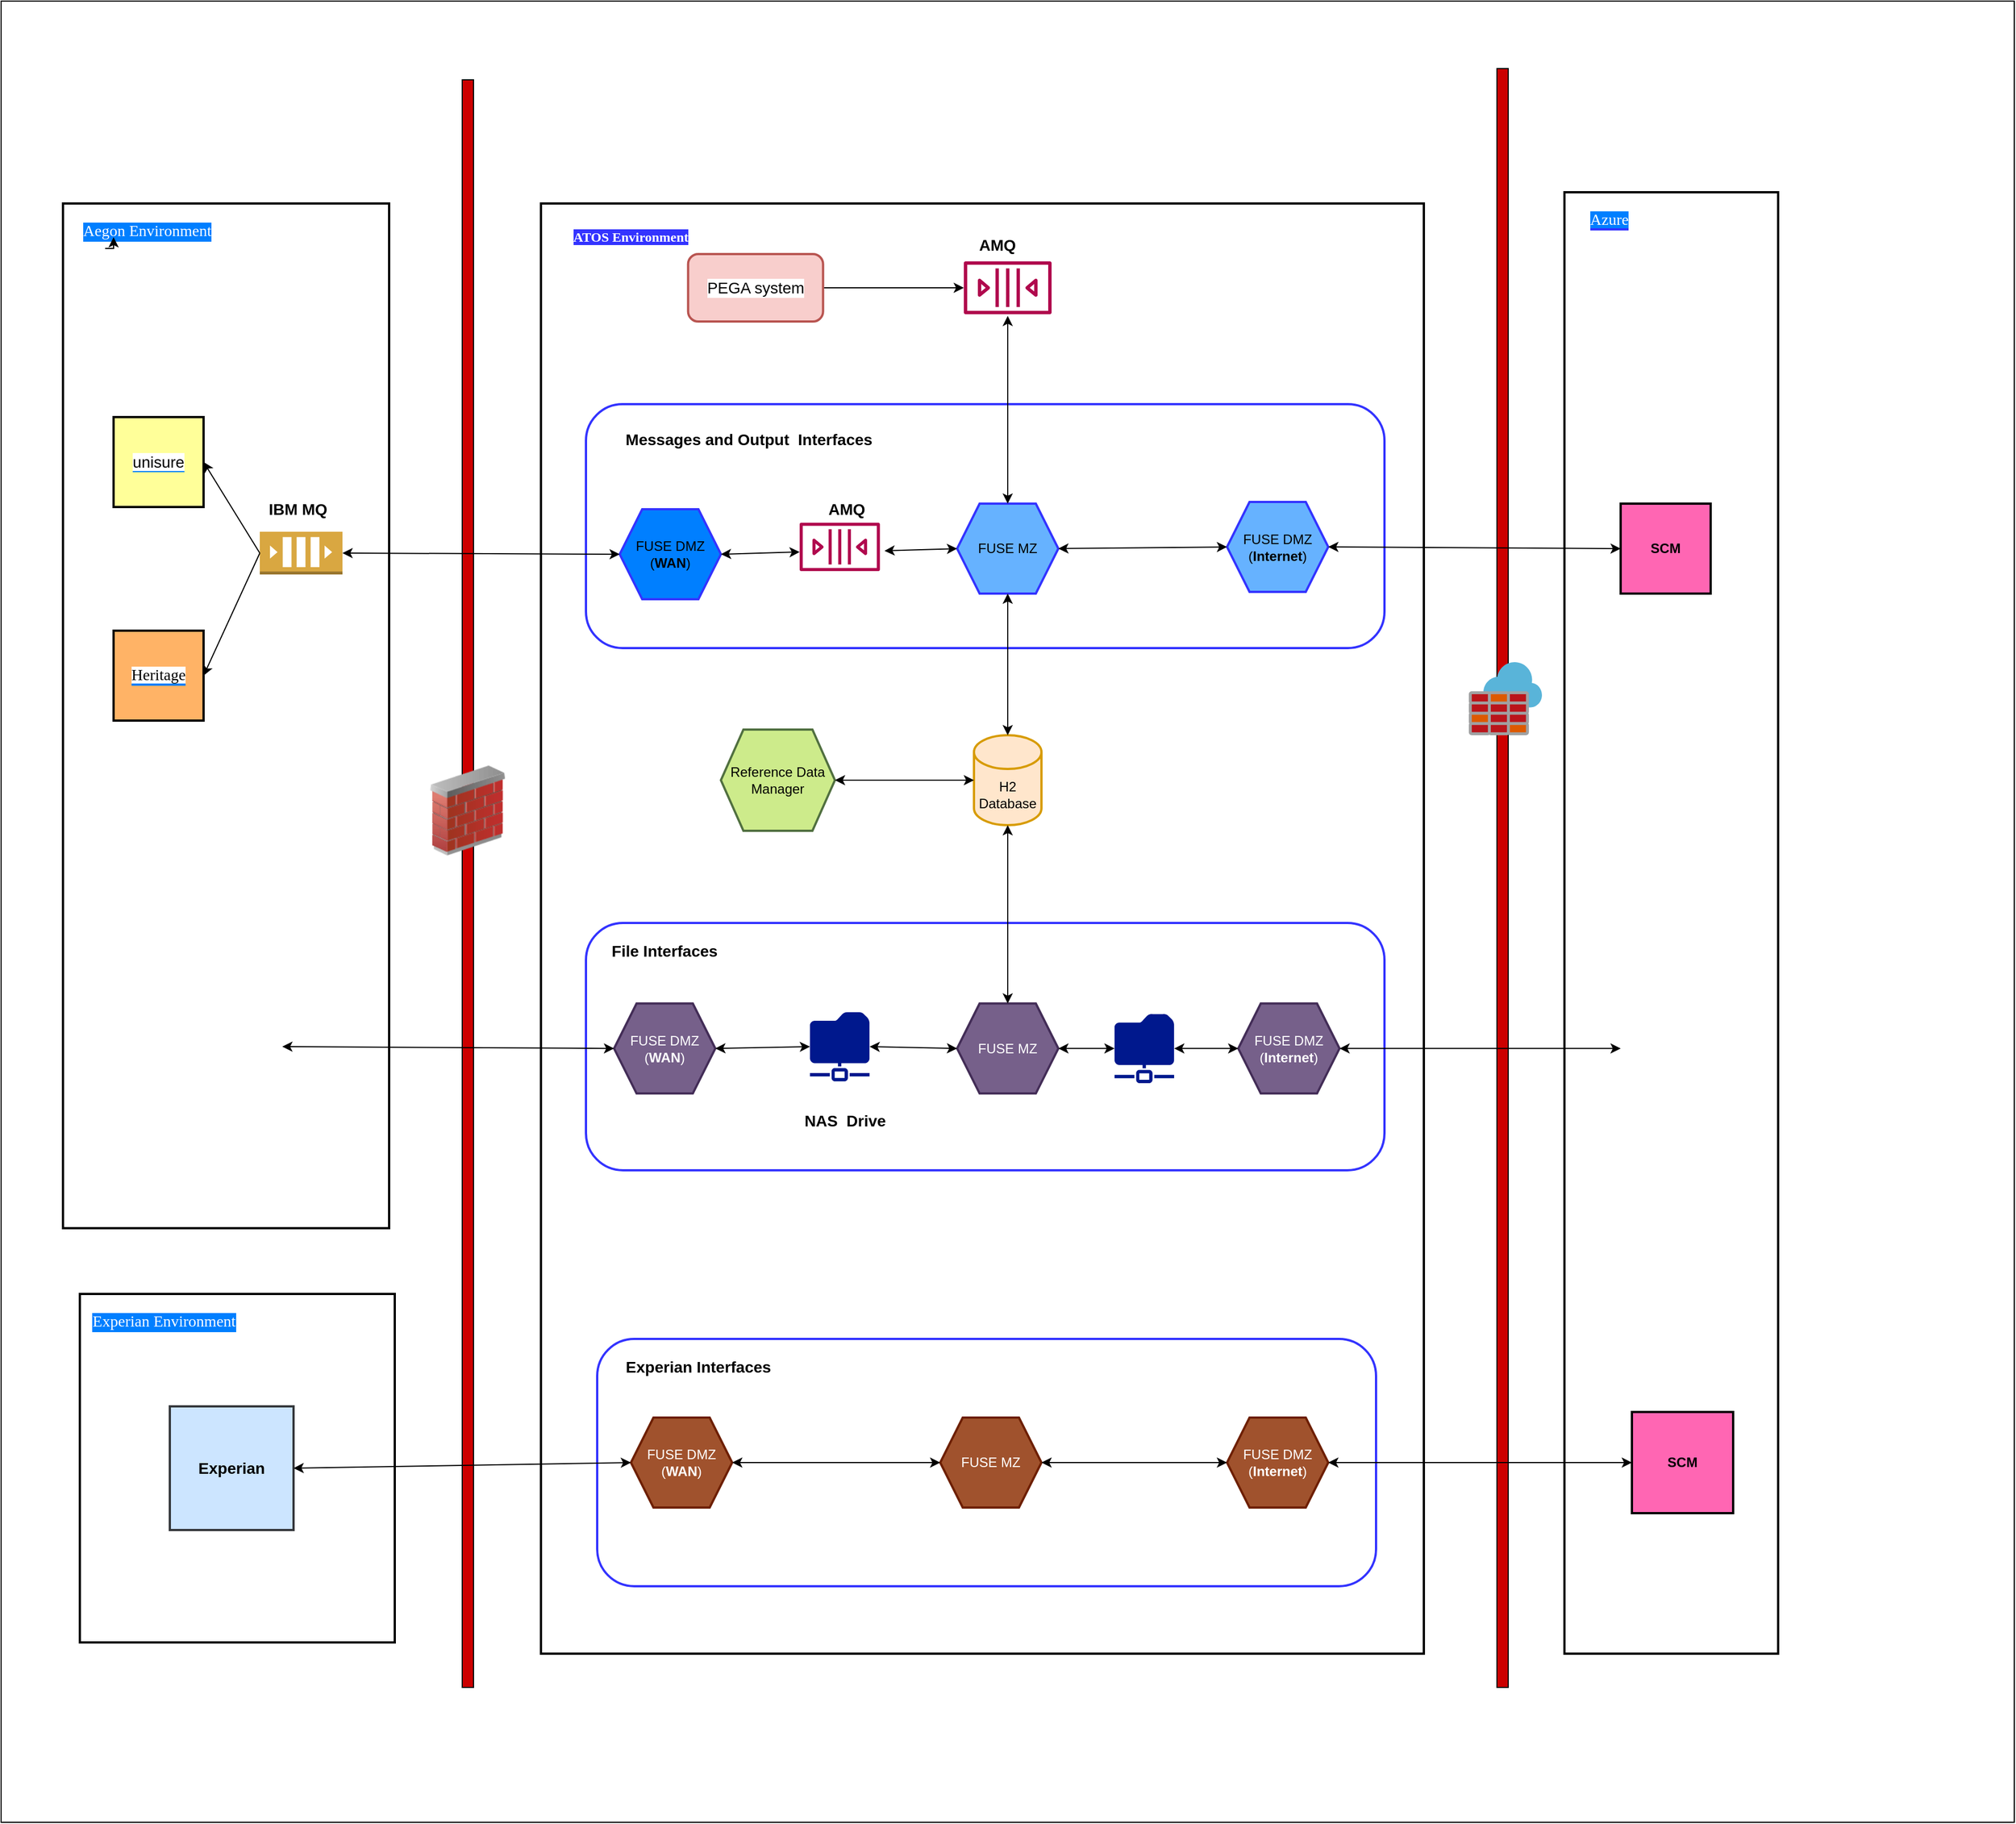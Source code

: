 <mxfile version="17.4.0" type="github">
  <diagram id="V6QHfMiRqVxOChgMFrc-" name="Page-1">
    <mxGraphModel dx="2500" dy="1705" grid="1" gridSize="10" guides="1" tooltips="1" connect="1" arrows="1" fold="1" page="1" pageScale="1" pageWidth="850" pageHeight="1100" math="0" shadow="0">
      <root>
        <mxCell id="0" />
        <mxCell id="1" parent="0" />
        <mxCell id="h0OjAdlszt1tEg1Gr9Ha-38" value="" style="rounded=0;whiteSpace=wrap;html=1;labelBackgroundColor=#FFFFFF;fontFamily=Helvetica;fontSize=14;fillColor=#fff2cc;strokeColor=#d6b656;" vertex="1" parent="1">
          <mxGeometry x="120" y="335" width="460" height="275" as="geometry" />
        </mxCell>
        <mxCell id="h0OjAdlszt1tEg1Gr9Ha-36" value="" style="rounded=0;whiteSpace=wrap;html=1;labelBackgroundColor=#FFFFFF;fontFamily=Helvetica;fontSize=14;fontColor=#000000;fillColor=#FFFFFF;" vertex="1" parent="1">
          <mxGeometry x="-480" y="-70" width="1790" height="1620" as="geometry" />
        </mxCell>
        <mxCell id="h0OjAdlszt1tEg1Gr9Ha-4" value="" style="rounded=0;whiteSpace=wrap;html=1;strokeWidth=2;" vertex="1" parent="1">
          <mxGeometry y="110" width="785" height="1290" as="geometry" />
        </mxCell>
        <mxCell id="h0OjAdlszt1tEg1Gr9Ha-15" value="" style="rounded=0;whiteSpace=wrap;html=1;fillColor=#FFFFFF;strokeWidth=2;" vertex="1" parent="1">
          <mxGeometry x="910" y="100" width="190" height="1300" as="geometry" />
        </mxCell>
        <mxCell id="h0OjAdlszt1tEg1Gr9Ha-16" value="Reference Data Manager" style="shape=hexagon;perimeter=hexagonPerimeter2;whiteSpace=wrap;html=1;fixedSize=1;fillColor=#cdeb8b;strokeWidth=2;strokeColor=#517040;" vertex="1" parent="1">
          <mxGeometry x="160" y="578" width="101.36" height="90" as="geometry" />
        </mxCell>
        <mxCell id="h0OjAdlszt1tEg1Gr9Ha-17" value="H2 Database" style="shape=cylinder3;whiteSpace=wrap;html=1;boundedLbl=1;backgroundOutline=1;size=15;fillColor=#ffe6cc;strokeColor=#d79b00;strokeWidth=2;" vertex="1" parent="1">
          <mxGeometry x="385" y="583" width="60" height="80" as="geometry" />
        </mxCell>
        <mxCell id="h0OjAdlszt1tEg1Gr9Ha-20" value="&lt;b&gt;SCM&lt;/b&gt;" style="whiteSpace=wrap;html=1;aspect=fixed;fillColor=#FF66B3;strokeWidth=2;" vertex="1" parent="1">
          <mxGeometry x="960" y="377" width="80" height="80" as="geometry" />
        </mxCell>
        <mxCell id="h0OjAdlszt1tEg1Gr9Ha-21" value="&lt;font face=&quot;Georgia&quot; color=&quot;#ffffff&quot;&gt;&lt;b style=&quot;background-color: rgb(51 , 51 , 255)&quot;&gt;ATOS Environment&lt;/b&gt;&lt;/font&gt;" style="text;html=1;strokeColor=none;fillColor=none;align=center;verticalAlign=middle;whiteSpace=wrap;rounded=0;" vertex="1" parent="1">
          <mxGeometry x="10" y="125" width="140" height="30" as="geometry" />
        </mxCell>
        <mxCell id="h0OjAdlszt1tEg1Gr9Ha-22" value="&lt;span style=&quot;background-color: rgb(0 , 127 , 255)&quot;&gt;Azure&lt;/span&gt;" style="text;html=1;strokeColor=none;fillColor=none;align=center;verticalAlign=middle;whiteSpace=wrap;rounded=0;labelBackgroundColor=#3333FF;fontFamily=Georgia;fontSize=14;fontColor=#FFFFFF;" vertex="1" parent="1">
          <mxGeometry x="920" y="110" width="60" height="30" as="geometry" />
        </mxCell>
        <mxCell id="h0OjAdlszt1tEg1Gr9Ha-23" value="" style="rounded=0;whiteSpace=wrap;html=1;labelBackgroundColor=#007FFF;fontFamily=Georgia;fontSize=14;fontColor=#FFFFFF;fillColor=#CC0000;" vertex="1" parent="1">
          <mxGeometry x="850" y="-10" width="10" height="1440" as="geometry" />
        </mxCell>
        <mxCell id="h0OjAdlszt1tEg1Gr9Ha-24" value="" style="sketch=0;aspect=fixed;html=1;points=[];align=center;image;fontSize=12;image=img/lib/mscae/Azure_Firewall.svg;labelBackgroundColor=#007FFF;fontFamily=Georgia;fontColor=#FFFFFF;fillColor=#CC0000;" vertex="1" parent="1">
          <mxGeometry x="825" y="518" width="65" height="65" as="geometry" />
        </mxCell>
        <mxCell id="h0OjAdlszt1tEg1Gr9Ha-28" value="" style="endArrow=classic;startArrow=classic;html=1;rounded=0;fontFamily=Georgia;fontSize=14;fontColor=#FFFFFF;entryX=1;entryY=0.5;entryDx=0;entryDy=0;exitX=0;exitY=0.5;exitDx=0;exitDy=0;exitPerimeter=0;" edge="1" parent="1" source="h0OjAdlszt1tEg1Gr9Ha-17" target="h0OjAdlszt1tEg1Gr9Ha-16">
          <mxGeometry width="50" height="50" relative="1" as="geometry">
            <mxPoint x="440" y="564.5" as="sourcePoint" />
            <mxPoint x="360" y="564.5" as="targetPoint" />
          </mxGeometry>
        </mxCell>
        <mxCell id="h0OjAdlszt1tEg1Gr9Ha-30" value="" style="rounded=0;whiteSpace=wrap;html=1;labelBackgroundColor=#007FFF;fontFamily=Georgia;fontSize=14;fontColor=#FFFFFF;fillColor=#FFFFFF;strokeWidth=2;" vertex="1" parent="1">
          <mxGeometry x="-425" y="110" width="290" height="911.5" as="geometry" />
        </mxCell>
        <mxCell id="h0OjAdlszt1tEg1Gr9Ha-31" value="Aegon Environment" style="text;html=1;strokeColor=none;fillColor=none;align=center;verticalAlign=middle;whiteSpace=wrap;rounded=0;labelBackgroundColor=#007FFF;fontFamily=Georgia;fontSize=14;fontColor=#FFFFFF;" vertex="1" parent="1">
          <mxGeometry x="-425" y="120" width="150" height="30" as="geometry" />
        </mxCell>
        <mxCell id="h0OjAdlszt1tEg1Gr9Ha-32" value="&lt;font face=&quot;Helvetica&quot; style=&quot;background-color: rgb(255 , 255 , 255)&quot; color=&quot;#000000&quot;&gt;unisure&lt;/font&gt;" style="whiteSpace=wrap;html=1;aspect=fixed;labelBackgroundColor=#007FFF;fontFamily=Georgia;fontSize=14;fontColor=#FFFFFF;fillColor=#FFFF99;strokeWidth=2;" vertex="1" parent="1">
          <mxGeometry x="-380" y="300" width="80" height="80" as="geometry" />
        </mxCell>
        <mxCell id="h0OjAdlszt1tEg1Gr9Ha-33" value="&lt;font color=&quot;#000000&quot; style=&quot;background-color: rgb(255 , 255 , 255)&quot;&gt;Heritage&lt;/font&gt;" style="whiteSpace=wrap;html=1;aspect=fixed;labelBackgroundColor=#007FFF;fontFamily=Georgia;fontSize=14;fontColor=#FFFFFF;fillColor=#FFB366;strokeWidth=2;" vertex="1" parent="1">
          <mxGeometry x="-380" y="490" width="80" height="80" as="geometry" />
        </mxCell>
        <mxCell id="h0OjAdlszt1tEg1Gr9Ha-34" value="" style="rounded=0;whiteSpace=wrap;html=1;labelBackgroundColor=#007FFF;fontFamily=Georgia;fontSize=14;fontColor=#FFFFFF;fillColor=#CC0000;" vertex="1" parent="1">
          <mxGeometry x="-70" width="10" height="1430" as="geometry" />
        </mxCell>
        <mxCell id="h0OjAdlszt1tEg1Gr9Ha-35" value="" style="image;html=1;image=img/lib/clip_art/networking/Firewall_02_128x128.png;labelBackgroundColor=#FFFFFF;fontFamily=Helvetica;fontSize=14;fontColor=#000000;fillColor=#FFFFFF;" vertex="1" parent="1">
          <mxGeometry x="-105" y="610" width="80" height="80" as="geometry" />
        </mxCell>
        <mxCell id="h0OjAdlszt1tEg1Gr9Ha-41" value="" style="outlineConnect=0;dashed=0;verticalLabelPosition=bottom;verticalAlign=top;align=center;html=1;shape=mxgraph.aws3.queue;fillColor=#D9A741;gradientColor=none;labelBackgroundColor=#FFFFFF;fontFamily=Helvetica;fontSize=14;fontColor=#000000;strokeWidth=3;" vertex="1" parent="1">
          <mxGeometry x="-250" y="402" width="73.5" height="38" as="geometry" />
        </mxCell>
        <mxCell id="h0OjAdlszt1tEg1Gr9Ha-43" value="" style="endArrow=classic;html=1;rounded=0;fontFamily=Helvetica;fontSize=14;fontColor=#000000;exitX=0;exitY=0.5;exitDx=0;exitDy=0;exitPerimeter=0;entryX=1;entryY=0.5;entryDx=0;entryDy=0;" edge="1" parent="1" source="h0OjAdlszt1tEg1Gr9Ha-41" target="h0OjAdlszt1tEg1Gr9Ha-32">
          <mxGeometry width="50" height="50" relative="1" as="geometry">
            <mxPoint x="-280" y="440" as="sourcePoint" />
            <mxPoint x="-230" y="390" as="targetPoint" />
          </mxGeometry>
        </mxCell>
        <mxCell id="h0OjAdlszt1tEg1Gr9Ha-44" value="" style="endArrow=classic;html=1;rounded=0;fontFamily=Helvetica;fontSize=14;fontColor=#000000;entryX=1;entryY=0.5;entryDx=0;entryDy=0;exitX=0;exitY=0.5;exitDx=0;exitDy=0;exitPerimeter=0;" edge="1" parent="1" source="h0OjAdlszt1tEg1Gr9Ha-41" target="h0OjAdlszt1tEg1Gr9Ha-33">
          <mxGeometry width="50" height="50" relative="1" as="geometry">
            <mxPoint x="-290" y="600" as="sourcePoint" />
            <mxPoint x="-240" y="550" as="targetPoint" />
          </mxGeometry>
        </mxCell>
        <mxCell id="h0OjAdlszt1tEg1Gr9Ha-49" value="" style="edgeStyle=orthogonalEdgeStyle;rounded=0;orthogonalLoop=1;jettySize=auto;html=1;fontFamily=Helvetica;fontSize=14;fontColor=#000000;" edge="1" parent="1" source="h0OjAdlszt1tEg1Gr9Ha-45" target="h0OjAdlszt1tEg1Gr9Ha-48">
          <mxGeometry relative="1" as="geometry" />
        </mxCell>
        <mxCell id="h0OjAdlszt1tEg1Gr9Ha-45" value="PEGA system" style="rounded=1;whiteSpace=wrap;html=1;labelBackgroundColor=#FFFFFF;fontFamily=Helvetica;fontSize=14;strokeWidth=2;fillColor=#f8cecc;strokeColor=#b85450;" vertex="1" parent="1">
          <mxGeometry x="130.82" y="155" width="120" height="60" as="geometry" />
        </mxCell>
        <mxCell id="h0OjAdlszt1tEg1Gr9Ha-48" value="" style="sketch=0;outlineConnect=0;fontColor=#232F3E;gradientColor=none;fillColor=#B0084D;strokeColor=none;dashed=0;verticalLabelPosition=bottom;verticalAlign=top;align=center;html=1;fontSize=12;fontStyle=0;aspect=fixed;pointerEvents=1;shape=mxgraph.aws4.queue;" vertex="1" parent="1">
          <mxGeometry x="376" y="161.5" width="78" height="47" as="geometry" />
        </mxCell>
        <mxCell id="h0OjAdlszt1tEg1Gr9Ha-51" value="&lt;b&gt;AMQ&lt;/b&gt;" style="text;html=1;strokeColor=none;fillColor=none;align=center;verticalAlign=middle;whiteSpace=wrap;rounded=0;labelBackgroundColor=#FFFFFF;fontFamily=Helvetica;fontSize=14;fontColor=#000000;" vertex="1" parent="1">
          <mxGeometry x="376" y="131.5" width="60" height="30" as="geometry" />
        </mxCell>
        <mxCell id="h0OjAdlszt1tEg1Gr9Ha-52" value="&lt;b&gt;IBM MQ&lt;/b&gt;" style="text;html=1;strokeColor=none;fillColor=none;align=center;verticalAlign=middle;whiteSpace=wrap;rounded=0;labelBackgroundColor=#FFFFFF;fontFamily=Helvetica;fontSize=14;fontColor=#000000;" vertex="1" parent="1">
          <mxGeometry x="-246.5" y="367" width="60" height="30" as="geometry" />
        </mxCell>
        <mxCell id="GlJD7MIny9OVklbY3U_Z-7" value="" style="rounded=1;whiteSpace=wrap;html=1;labelBackgroundColor=#FFFFFF;fontFamily=Helvetica;fontSize=14;fontColor=#000000;strokeColor=#3333FF;strokeWidth=2;fillColor=#FFFFFF;" vertex="1" parent="1">
          <mxGeometry x="40" y="750" width="710" height="220" as="geometry" />
        </mxCell>
        <mxCell id="GlJD7MIny9OVklbY3U_Z-8" value="FUSE DMZ&lt;br&gt;(&lt;b&gt;Internet&lt;/b&gt;)" style="shape=hexagon;perimeter=hexagonPerimeter2;whiteSpace=wrap;html=1;fixedSize=1;fillColor=#76608a;strokeWidth=2;strokeColor=#432D57;fontColor=#ffffff;" vertex="1" parent="1">
          <mxGeometry x="620" y="821.64" width="90" height="80" as="geometry" />
        </mxCell>
        <mxCell id="GlJD7MIny9OVklbY3U_Z-9" value="" style="sketch=0;aspect=fixed;pointerEvents=1;shadow=0;dashed=0;html=1;strokeColor=none;labelPosition=center;verticalLabelPosition=bottom;verticalAlign=top;align=center;fillColor=#00188D;shape=mxgraph.mscae.enterprise.shared_folder;labelBackgroundColor=#FFFFFF;fontFamily=Helvetica;fontSize=14;fontColor=#000000;" vertex="1" parent="1">
          <mxGeometry x="510" y="830.83" width="53" height="61.63" as="geometry" />
        </mxCell>
        <mxCell id="GlJD7MIny9OVklbY3U_Z-13" value="&lt;b&gt;File Interfaces&lt;/b&gt;" style="text;html=1;strokeColor=none;fillColor=none;align=center;verticalAlign=middle;whiteSpace=wrap;rounded=0;labelBackgroundColor=#FFFFFF;fontFamily=Helvetica;fontSize=14;fontColor=#000000;" vertex="1" parent="1">
          <mxGeometry x="60" y="760" width="100" height="30" as="geometry" />
        </mxCell>
        <mxCell id="5v7vYuDECeMwFSMEY1S--1" value="" style="shape=image;html=1;verticalAlign=top;verticalLabelPosition=bottom;labelBackgroundColor=#ffffff;imageAspect=0;aspect=fixed;image=https://cdn2.iconfinder.com/data/icons/whcompare-servers-web-hosting/50/sftp-128.png;fontFamily=Helvetica;fontSize=14;fontColor=#000000;strokeWidth=2;fillColor=#FFFFFF;" vertex="1" parent="1">
          <mxGeometry x="-310" y="820.0" width="80" height="80" as="geometry" />
        </mxCell>
        <mxCell id="5v7vYuDECeMwFSMEY1S--3" value="" style="shape=image;html=1;verticalAlign=top;verticalLabelPosition=bottom;labelBackgroundColor=#ffffff;imageAspect=0;aspect=fixed;image=https://cdn2.iconfinder.com/data/icons/whcompare-servers-web-hosting/50/sftp-128.png;fontFamily=Helvetica;fontSize=14;fontColor=#000000;strokeWidth=2;fillColor=#FFFFFF;" vertex="1" parent="1">
          <mxGeometry x="960" y="821.64" width="80" height="80" as="geometry" />
        </mxCell>
        <mxCell id="5v7vYuDECeMwFSMEY1S--4" value="FUSE DMZ&lt;br&gt;(&lt;b&gt;WAN&lt;/b&gt;)" style="shape=hexagon;perimeter=hexagonPerimeter2;whiteSpace=wrap;html=1;fixedSize=1;fillColor=#76608a;strokeWidth=2;strokeColor=#432D57;fontColor=#ffffff;" vertex="1" parent="1">
          <mxGeometry x="65" y="821.64" width="90" height="80" as="geometry" />
        </mxCell>
        <mxCell id="5v7vYuDECeMwFSMEY1S--5" value="" style="sketch=0;aspect=fixed;pointerEvents=1;shadow=0;dashed=0;html=1;strokeColor=none;labelPosition=center;verticalLabelPosition=bottom;verticalAlign=top;align=center;fillColor=#00188D;shape=mxgraph.mscae.enterprise.shared_folder;labelBackgroundColor=#FFFFFF;fontFamily=Helvetica;fontSize=14;fontColor=#000000;" vertex="1" parent="1">
          <mxGeometry x="239.18" y="829.19" width="53" height="61.63" as="geometry" />
        </mxCell>
        <mxCell id="5v7vYuDECeMwFSMEY1S--6" value="FUSE MZ" style="shape=hexagon;perimeter=hexagonPerimeter2;whiteSpace=wrap;html=1;fixedSize=1;fillColor=#76608a;strokeWidth=2;strokeColor=#432D57;fontColor=#ffffff;" vertex="1" parent="1">
          <mxGeometry x="370" y="821.64" width="90" height="80" as="geometry" />
        </mxCell>
        <mxCell id="5v7vYuDECeMwFSMEY1S--7" value="" style="rounded=1;whiteSpace=wrap;html=1;labelBackgroundColor=#FFFFFF;fontFamily=Helvetica;fontSize=14;fontColor=#000000;strokeColor=#3333FF;strokeWidth=2;fillColor=#FFFFFF;" vertex="1" parent="1">
          <mxGeometry x="40" y="288.5" width="710" height="217" as="geometry" />
        </mxCell>
        <mxCell id="5v7vYuDECeMwFSMEY1S--8" value="FUSE DMZ (&lt;b&gt;WAN&lt;/b&gt;)" style="shape=hexagon;perimeter=hexagonPerimeter2;whiteSpace=wrap;html=1;fixedSize=1;fillColor=#007FFF;strokeWidth=2;strokeColor=#3333FF;" vertex="1" parent="1">
          <mxGeometry x="70" y="382" width="90" height="80" as="geometry" />
        </mxCell>
        <mxCell id="5v7vYuDECeMwFSMEY1S--9" value="" style="sketch=0;outlineConnect=0;fontColor=#232F3E;gradientColor=none;fillColor=#B0084D;strokeColor=none;dashed=0;verticalLabelPosition=bottom;verticalAlign=top;align=center;html=1;fontSize=12;fontStyle=0;aspect=fixed;pointerEvents=1;shape=mxgraph.aws4.queue;" vertex="1" parent="1">
          <mxGeometry x="230" y="394" width="71.36" height="43" as="geometry" />
        </mxCell>
        <mxCell id="5v7vYuDECeMwFSMEY1S--10" value="FUSE MZ" style="shape=hexagon;perimeter=hexagonPerimeter2;whiteSpace=wrap;html=1;fixedSize=1;fillColor=#66B2FF;strokeWidth=2;strokeColor=#3333FF;" vertex="1" parent="1">
          <mxGeometry x="370" y="377" width="90" height="80" as="geometry" />
        </mxCell>
        <mxCell id="5v7vYuDECeMwFSMEY1S--11" value="FUSE DMZ (&lt;b&gt;Internet&lt;/b&gt;)" style="shape=hexagon;perimeter=hexagonPerimeter2;whiteSpace=wrap;html=1;fixedSize=1;fillColor=#66B2FF;strokeWidth=2;strokeColor=#3333FF;" vertex="1" parent="1">
          <mxGeometry x="610" y="375.5" width="90" height="80" as="geometry" />
        </mxCell>
        <mxCell id="5v7vYuDECeMwFSMEY1S--18" value="" style="rounded=1;whiteSpace=wrap;html=1;labelBackgroundColor=#FFFFFF;fontFamily=Helvetica;fontSize=14;fontColor=#000000;strokeColor=#3333FF;strokeWidth=2;fillColor=#FFFFFF;" vertex="1" parent="1">
          <mxGeometry x="50" y="1120" width="692.5" height="220" as="geometry" />
        </mxCell>
        <mxCell id="5v7vYuDECeMwFSMEY1S--22" value="&lt;b&gt;AMQ&lt;/b&gt;" style="text;html=1;strokeColor=none;fillColor=none;align=center;verticalAlign=middle;whiteSpace=wrap;rounded=0;labelBackgroundColor=#FFFFFF;fontFamily=Helvetica;fontSize=14;fontColor=#000000;" vertex="1" parent="1">
          <mxGeometry x="241.64" y="367" width="60" height="30" as="geometry" />
        </mxCell>
        <mxCell id="5v7vYuDECeMwFSMEY1S--23" value="FUSE DMZ&lt;br&gt;(&lt;b&gt;WAN&lt;/b&gt;)" style="shape=hexagon;perimeter=hexagonPerimeter2;whiteSpace=wrap;html=1;fixedSize=1;fillColor=#a0522d;strokeWidth=2;strokeColor=#6D1F00;fontColor=#ffffff;" vertex="1" parent="1">
          <mxGeometry x="80" y="1190" width="90" height="80" as="geometry" />
        </mxCell>
        <mxCell id="5v7vYuDECeMwFSMEY1S--24" value="FUSE MZ" style="shape=hexagon;perimeter=hexagonPerimeter2;whiteSpace=wrap;html=1;fixedSize=1;fillColor=#a0522d;strokeWidth=2;strokeColor=#6D1F00;fontColor=#ffffff;" vertex="1" parent="1">
          <mxGeometry x="355" y="1190" width="90" height="80" as="geometry" />
        </mxCell>
        <mxCell id="5v7vYuDECeMwFSMEY1S--25" value="FUSE DMZ&lt;br&gt;(&lt;b&gt;Internet&lt;/b&gt;)" style="shape=hexagon;perimeter=hexagonPerimeter2;whiteSpace=wrap;html=1;fixedSize=1;fillColor=#a0522d;strokeWidth=2;strokeColor=#6D1F00;fontColor=#ffffff;" vertex="1" parent="1">
          <mxGeometry x="610" y="1190" width="90" height="80" as="geometry" />
        </mxCell>
        <mxCell id="5v7vYuDECeMwFSMEY1S--26" value="&lt;b&gt;NAS&amp;nbsp; Drive&lt;/b&gt;" style="text;html=1;strokeColor=none;fillColor=none;align=center;verticalAlign=middle;whiteSpace=wrap;rounded=0;labelBackgroundColor=#FFFFFF;fontFamily=Helvetica;fontSize=14;fontColor=#000000;" vertex="1" parent="1">
          <mxGeometry x="230" y="910.82" width="80.82" height="30" as="geometry" />
        </mxCell>
        <mxCell id="5v7vYuDECeMwFSMEY1S--28" value="&lt;b&gt;Experian Interfaces&lt;/b&gt;" style="text;html=1;strokeColor=none;fillColor=none;align=center;verticalAlign=middle;whiteSpace=wrap;rounded=0;labelBackgroundColor=#FFFFFF;fontFamily=Helvetica;fontSize=14;fontColor=#000000;" vertex="1" parent="1">
          <mxGeometry x="60" y="1130" width="160" height="30" as="geometry" />
        </mxCell>
        <mxCell id="5v7vYuDECeMwFSMEY1S--29" value="&lt;b&gt;Messages and Output&amp;nbsp; Interfaces&lt;/b&gt;" style="text;html=1;strokeColor=none;fillColor=none;align=center;verticalAlign=middle;whiteSpace=wrap;rounded=0;labelBackgroundColor=#FFFFFF;fontFamily=Helvetica;fontSize=14;fontColor=#000000;" vertex="1" parent="1">
          <mxGeometry x="60" y="305" width="250" height="30" as="geometry" />
        </mxCell>
        <mxCell id="5v7vYuDECeMwFSMEY1S--30" value="" style="rounded=0;whiteSpace=wrap;html=1;labelBackgroundColor=none;fontFamily=Helvetica;fontSize=14;strokeWidth=2;" vertex="1" parent="1">
          <mxGeometry x="-410" y="1080" width="280" height="310" as="geometry" />
        </mxCell>
        <mxCell id="5v7vYuDECeMwFSMEY1S--31" value="Experian Environment" style="text;html=1;strokeColor=none;fillColor=none;align=center;verticalAlign=middle;whiteSpace=wrap;rounded=0;labelBackgroundColor=#007FFF;fontFamily=Georgia;fontSize=14;fontColor=#FFFFFF;" vertex="1" parent="1">
          <mxGeometry x="-410" y="1090" width="150" height="30" as="geometry" />
        </mxCell>
        <mxCell id="5v7vYuDECeMwFSMEY1S--32" value="&lt;b&gt;Experian&lt;/b&gt;" style="whiteSpace=wrap;html=1;aspect=fixed;labelBackgroundColor=none;fontFamily=Helvetica;fontSize=14;strokeWidth=2;fillColor=#cce5ff;strokeColor=#36393d;" vertex="1" parent="1">
          <mxGeometry x="-330" y="1180" width="110" height="110" as="geometry" />
        </mxCell>
        <mxCell id="5v7vYuDECeMwFSMEY1S--33" value="&lt;b&gt;SCM&lt;/b&gt;" style="whiteSpace=wrap;html=1;aspect=fixed;fillColor=#FF66B3;strokeWidth=2;" vertex="1" parent="1">
          <mxGeometry x="970" y="1185" width="90" height="90" as="geometry" />
        </mxCell>
        <mxCell id="5v7vYuDECeMwFSMEY1S--34" value="" style="endArrow=classic;startArrow=classic;html=1;rounded=0;fontFamily=Helvetica;fontSize=14;fontColor=#000000;exitX=0.5;exitY=0;exitDx=0;exitDy=0;entryX=0.5;entryY=1.032;entryDx=0;entryDy=0;entryPerimeter=0;" edge="1" parent="1" source="5v7vYuDECeMwFSMEY1S--10" target="h0OjAdlszt1tEg1Gr9Ha-48">
          <mxGeometry width="50" height="50" relative="1" as="geometry">
            <mxPoint x="390" y="320" as="sourcePoint" />
            <mxPoint x="400" y="220" as="targetPoint" />
          </mxGeometry>
        </mxCell>
        <mxCell id="5v7vYuDECeMwFSMEY1S--35" value="" style="endArrow=classic;startArrow=classic;html=1;rounded=0;fontFamily=Helvetica;fontSize=14;fontColor=#000000;exitX=0.5;exitY=0;exitDx=0;exitDy=0;exitPerimeter=0;entryX=0.5;entryY=1;entryDx=0;entryDy=0;" edge="1" parent="1" source="h0OjAdlszt1tEg1Gr9Ha-17" target="5v7vYuDECeMwFSMEY1S--10">
          <mxGeometry width="50" height="50" relative="1" as="geometry">
            <mxPoint x="390" y="550" as="sourcePoint" />
            <mxPoint x="440" y="500" as="targetPoint" />
          </mxGeometry>
        </mxCell>
        <mxCell id="5v7vYuDECeMwFSMEY1S--36" value="" style="endArrow=classic;startArrow=classic;html=1;rounded=0;fontFamily=Helvetica;fontSize=14;fontColor=#000000;entryX=0.5;entryY=1;entryDx=0;entryDy=0;entryPerimeter=0;exitX=0.5;exitY=0;exitDx=0;exitDy=0;" edge="1" parent="1" source="5v7vYuDECeMwFSMEY1S--6" target="h0OjAdlszt1tEg1Gr9Ha-17">
          <mxGeometry width="50" height="50" relative="1" as="geometry">
            <mxPoint x="410" y="790" as="sourcePoint" />
            <mxPoint x="460" y="740" as="targetPoint" />
          </mxGeometry>
        </mxCell>
        <mxCell id="5v7vYuDECeMwFSMEY1S--37" value="" style="endArrow=classic;startArrow=classic;html=1;rounded=0;fontFamily=Helvetica;fontSize=14;fontColor=#000000;exitX=1;exitY=0.5;exitDx=0;exitDy=0;entryX=0;entryY=0.5;entryDx=0;entryDy=0;" edge="1" parent="1" source="5v7vYuDECeMwFSMEY1S--23" target="5v7vYuDECeMwFSMEY1S--24">
          <mxGeometry width="50" height="50" relative="1" as="geometry">
            <mxPoint x="250" y="1250" as="sourcePoint" />
            <mxPoint x="300" y="1200" as="targetPoint" />
          </mxGeometry>
        </mxCell>
        <mxCell id="5v7vYuDECeMwFSMEY1S--39" value="" style="endArrow=classic;startArrow=classic;html=1;rounded=0;fontFamily=Helvetica;fontSize=14;fontColor=#000000;exitX=1;exitY=0.5;exitDx=0;exitDy=0;entryX=0;entryY=0.5;entryDx=0;entryDy=0;" edge="1" parent="1" source="5v7vYuDECeMwFSMEY1S--24" target="5v7vYuDECeMwFSMEY1S--25">
          <mxGeometry width="50" height="50" relative="1" as="geometry">
            <mxPoint x="510" y="1260" as="sourcePoint" />
            <mxPoint x="560" y="1210" as="targetPoint" />
          </mxGeometry>
        </mxCell>
        <mxCell id="5v7vYuDECeMwFSMEY1S--40" value="" style="endArrow=classic;startArrow=classic;html=1;rounded=0;fontFamily=Helvetica;fontSize=14;fontColor=#000000;exitX=1;exitY=0.5;exitDx=0;exitDy=0;" edge="1" parent="1" source="5v7vYuDECeMwFSMEY1S--8">
          <mxGeometry width="50" height="50" relative="1" as="geometry">
            <mxPoint x="190" y="450" as="sourcePoint" />
            <mxPoint x="230" y="420" as="targetPoint" />
          </mxGeometry>
        </mxCell>
        <mxCell id="5v7vYuDECeMwFSMEY1S--41" value="" style="endArrow=classic;startArrow=classic;html=1;rounded=0;fontFamily=Helvetica;fontSize=14;fontColor=#000000;exitX=1;exitY=0.5;exitDx=0;exitDy=0;entryX=0;entryY=0.5;entryDx=0;entryDy=0;" edge="1" parent="1" source="5v7vYuDECeMwFSMEY1S--10" target="5v7vYuDECeMwFSMEY1S--11">
          <mxGeometry width="50" height="50" relative="1" as="geometry">
            <mxPoint x="510" y="440" as="sourcePoint" />
            <mxPoint x="560" y="390" as="targetPoint" />
          </mxGeometry>
        </mxCell>
        <mxCell id="5v7vYuDECeMwFSMEY1S--42" value="" style="endArrow=classic;startArrow=classic;html=1;rounded=0;fontFamily=Helvetica;fontSize=14;fontColor=#000000;exitX=1;exitY=0.5;exitDx=0;exitDy=0;exitPerimeter=0;entryX=0;entryY=0.5;entryDx=0;entryDy=0;" edge="1" parent="1" source="h0OjAdlszt1tEg1Gr9Ha-41" target="5v7vYuDECeMwFSMEY1S--8">
          <mxGeometry width="50" height="50" relative="1" as="geometry">
            <mxPoint x="-30" y="440" as="sourcePoint" />
            <mxPoint x="20" y="390" as="targetPoint" />
          </mxGeometry>
        </mxCell>
        <mxCell id="5v7vYuDECeMwFSMEY1S--44" value="" style="endArrow=classic;startArrow=classic;html=1;rounded=0;fontFamily=Helvetica;fontSize=14;fontColor=#000000;exitX=1.057;exitY=0.58;exitDx=0;exitDy=0;exitPerimeter=0;entryX=0;entryY=0.5;entryDx=0;entryDy=0;" edge="1" parent="1" source="5v7vYuDECeMwFSMEY1S--9" target="5v7vYuDECeMwFSMEY1S--10">
          <mxGeometry width="50" height="50" relative="1" as="geometry">
            <mxPoint x="320" y="450" as="sourcePoint" />
            <mxPoint x="370" y="400" as="targetPoint" />
          </mxGeometry>
        </mxCell>
        <mxCell id="5v7vYuDECeMwFSMEY1S--45" value="" style="endArrow=classic;startArrow=classic;html=1;rounded=0;fontFamily=Helvetica;fontSize=14;fontColor=#000000;entryX=0;entryY=0.5;entryDx=0;entryDy=0;exitX=1;exitY=0.5;exitDx=0;exitDy=0;" edge="1" parent="1" source="5v7vYuDECeMwFSMEY1S--11" target="h0OjAdlszt1tEg1Gr9Ha-20">
          <mxGeometry width="50" height="50" relative="1" as="geometry">
            <mxPoint x="740" y="430" as="sourcePoint" />
            <mxPoint x="790" y="380" as="targetPoint" />
          </mxGeometry>
        </mxCell>
        <mxCell id="5v7vYuDECeMwFSMEY1S--46" value="" style="endArrow=classic;startArrow=classic;html=1;rounded=0;fontFamily=Helvetica;fontSize=14;fontColor=#000000;exitX=1;exitY=0.5;exitDx=0;exitDy=0;entryX=0;entryY=0.5;entryDx=0;entryDy=0;" edge="1" parent="1" source="5v7vYuDECeMwFSMEY1S--1" target="5v7vYuDECeMwFSMEY1S--4">
          <mxGeometry width="50" height="50" relative="1" as="geometry">
            <mxPoint x="-90" y="890" as="sourcePoint" />
            <mxPoint x="-40" y="840" as="targetPoint" />
          </mxGeometry>
        </mxCell>
        <mxCell id="5v7vYuDECeMwFSMEY1S--47" value="" style="endArrow=classic;startArrow=classic;html=1;rounded=0;fontFamily=Helvetica;fontSize=14;fontColor=#000000;exitX=1;exitY=0.5;exitDx=0;exitDy=0;entryX=0;entryY=0.5;entryDx=0;entryDy=0;" edge="1" parent="1" source="GlJD7MIny9OVklbY3U_Z-8" target="5v7vYuDECeMwFSMEY1S--3">
          <mxGeometry width="50" height="50" relative="1" as="geometry">
            <mxPoint x="830" y="900" as="sourcePoint" />
            <mxPoint x="880" y="850" as="targetPoint" />
          </mxGeometry>
        </mxCell>
        <mxCell id="5v7vYuDECeMwFSMEY1S--48" value="" style="endArrow=classic;startArrow=classic;html=1;rounded=0;fontFamily=Helvetica;fontSize=14;fontColor=#000000;exitX=1;exitY=0.5;exitDx=0;exitDy=0;entryX=0;entryY=0.5;entryDx=0;entryDy=0;" edge="1" parent="1" source="5v7vYuDECeMwFSMEY1S--32" target="5v7vYuDECeMwFSMEY1S--23">
          <mxGeometry width="50" height="50" relative="1" as="geometry">
            <mxPoint x="-130" y="1285" as="sourcePoint" />
            <mxPoint x="-59.289" y="1235" as="targetPoint" />
          </mxGeometry>
        </mxCell>
        <mxCell id="5v7vYuDECeMwFSMEY1S--49" value="" style="endArrow=classic;startArrow=classic;html=1;rounded=0;fontFamily=Helvetica;fontSize=14;fontColor=#000000;exitX=1;exitY=0.5;exitDx=0;exitDy=0;" edge="1" parent="1" source="5v7vYuDECeMwFSMEY1S--25" target="5v7vYuDECeMwFSMEY1S--33">
          <mxGeometry width="50" height="50" relative="1" as="geometry">
            <mxPoint x="830" y="1250" as="sourcePoint" />
            <mxPoint x="880" y="1200" as="targetPoint" />
          </mxGeometry>
        </mxCell>
        <mxCell id="5v7vYuDECeMwFSMEY1S--50" style="edgeStyle=orthogonalEdgeStyle;rounded=0;orthogonalLoop=1;jettySize=auto;html=1;exitX=0.25;exitY=1;exitDx=0;exitDy=0;entryX=0.3;entryY=0.667;entryDx=0;entryDy=0;entryPerimeter=0;fontFamily=Helvetica;fontSize=14;fontColor=#000000;" edge="1" parent="1" source="h0OjAdlszt1tEg1Gr9Ha-31" target="h0OjAdlszt1tEg1Gr9Ha-31">
          <mxGeometry relative="1" as="geometry" />
        </mxCell>
        <mxCell id="5v7vYuDECeMwFSMEY1S--52" value="" style="endArrow=classic;startArrow=classic;html=1;rounded=0;fontFamily=Helvetica;fontSize=14;fontColor=#000000;exitX=1;exitY=0.5;exitDx=0;exitDy=0;entryX=0;entryY=0.5;entryDx=0;entryDy=0;entryPerimeter=0;" edge="1" parent="1" source="5v7vYuDECeMwFSMEY1S--4" target="5v7vYuDECeMwFSMEY1S--5">
          <mxGeometry width="50" height="50" relative="1" as="geometry">
            <mxPoint x="170" y="890" as="sourcePoint" />
            <mxPoint x="220" y="840" as="targetPoint" />
          </mxGeometry>
        </mxCell>
        <mxCell id="5v7vYuDECeMwFSMEY1S--53" value="" style="endArrow=classic;startArrow=classic;html=1;rounded=0;fontFamily=Helvetica;fontSize=14;fontColor=#000000;exitX=1;exitY=0.5;exitDx=0;exitDy=0;exitPerimeter=0;entryX=0;entryY=0.5;entryDx=0;entryDy=0;" edge="1" parent="1" source="5v7vYuDECeMwFSMEY1S--5" target="5v7vYuDECeMwFSMEY1S--6">
          <mxGeometry width="50" height="50" relative="1" as="geometry">
            <mxPoint x="310" y="890" as="sourcePoint" />
            <mxPoint x="360" y="840" as="targetPoint" />
          </mxGeometry>
        </mxCell>
        <mxCell id="5v7vYuDECeMwFSMEY1S--54" value="" style="endArrow=classic;startArrow=classic;html=1;rounded=0;fontFamily=Helvetica;fontSize=14;fontColor=#000000;exitX=1;exitY=0.5;exitDx=0;exitDy=0;entryX=0;entryY=0.5;entryDx=0;entryDy=0;entryPerimeter=0;" edge="1" parent="1" source="5v7vYuDECeMwFSMEY1S--6" target="GlJD7MIny9OVklbY3U_Z-9">
          <mxGeometry width="50" height="50" relative="1" as="geometry">
            <mxPoint x="460" y="890" as="sourcePoint" />
            <mxPoint x="510" y="840" as="targetPoint" />
          </mxGeometry>
        </mxCell>
        <mxCell id="5v7vYuDECeMwFSMEY1S--56" value="" style="endArrow=classic;startArrow=classic;html=1;rounded=0;fontFamily=Helvetica;fontSize=14;fontColor=#000000;exitX=1;exitY=0.5;exitDx=0;exitDy=0;exitPerimeter=0;entryX=0;entryY=0.5;entryDx=0;entryDy=0;" edge="1" parent="1" source="GlJD7MIny9OVklbY3U_Z-9" target="GlJD7MIny9OVklbY3U_Z-8">
          <mxGeometry width="50" height="50" relative="1" as="geometry">
            <mxPoint x="570" y="890" as="sourcePoint" />
            <mxPoint x="620" y="840" as="targetPoint" />
          </mxGeometry>
        </mxCell>
      </root>
    </mxGraphModel>
  </diagram>
</mxfile>

